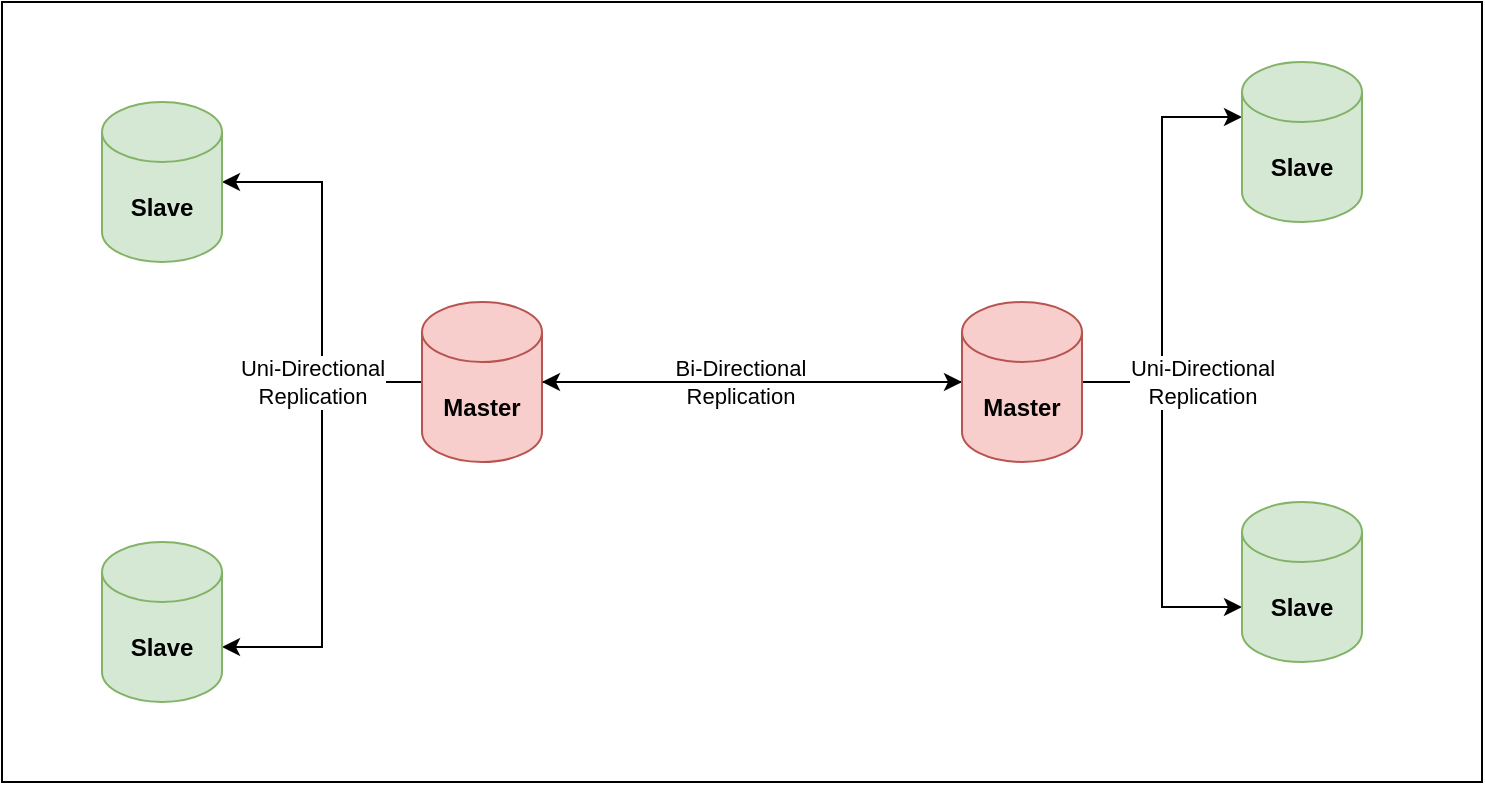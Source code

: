 <mxfile version="20.0.3" type="device"><diagram id="ogNPW0_8k-Xj5hhZRL0j" name="Page-1"><mxGraphModel dx="946" dy="486" grid="1" gridSize="10" guides="1" tooltips="1" connect="1" arrows="1" fold="1" page="1" pageScale="1" pageWidth="827" pageHeight="1169" math="0" shadow="0"><root><mxCell id="0"/><mxCell id="1" parent="0"/><mxCell id="mlVMmEU02T_YWOIqGgAS-7" style="edgeStyle=orthogonalEdgeStyle;rounded=0;orthogonalLoop=1;jettySize=auto;html=1;entryX=0;entryY=0.5;entryDx=0;entryDy=0;entryPerimeter=0;" edge="1" parent="1" source="mlVMmEU02T_YWOIqGgAS-1" target="mlVMmEU02T_YWOIqGgAS-2"><mxGeometry relative="1" as="geometry"/></mxCell><mxCell id="mlVMmEU02T_YWOIqGgAS-10" value="Bi-Directional &lt;br&gt;Replication" style="edgeLabel;html=1;align=center;verticalAlign=middle;resizable=0;points=[];" vertex="1" connectable="0" parent="mlVMmEU02T_YWOIqGgAS-7"><mxGeometry x="-0.283" y="3" relative="1" as="geometry"><mxPoint x="23" y="3" as="offset"/></mxGeometry></mxCell><mxCell id="mlVMmEU02T_YWOIqGgAS-16" style="edgeStyle=orthogonalEdgeStyle;rounded=0;orthogonalLoop=1;jettySize=auto;html=1;entryX=1;entryY=0.5;entryDx=0;entryDy=0;entryPerimeter=0;" edge="1" parent="1" source="mlVMmEU02T_YWOIqGgAS-1" target="mlVMmEU02T_YWOIqGgAS-14"><mxGeometry relative="1" as="geometry"/></mxCell><mxCell id="mlVMmEU02T_YWOIqGgAS-17" style="edgeStyle=orthogonalEdgeStyle;rounded=0;orthogonalLoop=1;jettySize=auto;html=1;entryX=1;entryY=0;entryDx=0;entryDy=52.5;entryPerimeter=0;" edge="1" parent="1" source="mlVMmEU02T_YWOIqGgAS-1" target="mlVMmEU02T_YWOIqGgAS-15"><mxGeometry relative="1" as="geometry"/></mxCell><mxCell id="mlVMmEU02T_YWOIqGgAS-23" value="Uni-Directional&lt;br&gt;Replication" style="edgeLabel;html=1;align=center;verticalAlign=middle;resizable=0;points=[];" vertex="1" connectable="0" parent="mlVMmEU02T_YWOIqGgAS-17"><mxGeometry x="-0.007" y="3" relative="1" as="geometry"><mxPoint x="-8" y="-66" as="offset"/></mxGeometry></mxCell><mxCell id="mlVMmEU02T_YWOIqGgAS-1" value="&lt;b&gt;Master&lt;/b&gt;" style="shape=cylinder3;whiteSpace=wrap;html=1;boundedLbl=1;backgroundOutline=1;size=15;fillColor=#f8cecc;strokeColor=#b85450;" vertex="1" parent="1"><mxGeometry x="270" y="170" width="60" height="80" as="geometry"/></mxCell><mxCell id="mlVMmEU02T_YWOIqGgAS-13" style="edgeStyle=orthogonalEdgeStyle;rounded=0;orthogonalLoop=1;jettySize=auto;html=1;entryX=1;entryY=0.5;entryDx=0;entryDy=0;entryPerimeter=0;" edge="1" parent="1" source="mlVMmEU02T_YWOIqGgAS-2" target="mlVMmEU02T_YWOIqGgAS-1"><mxGeometry relative="1" as="geometry"/></mxCell><mxCell id="mlVMmEU02T_YWOIqGgAS-20" style="edgeStyle=orthogonalEdgeStyle;rounded=0;orthogonalLoop=1;jettySize=auto;html=1;entryX=0;entryY=0;entryDx=0;entryDy=27.5;entryPerimeter=0;" edge="1" parent="1" source="mlVMmEU02T_YWOIqGgAS-2" target="mlVMmEU02T_YWOIqGgAS-18"><mxGeometry relative="1" as="geometry"/></mxCell><mxCell id="mlVMmEU02T_YWOIqGgAS-21" style="edgeStyle=orthogonalEdgeStyle;rounded=0;orthogonalLoop=1;jettySize=auto;html=1;entryX=0;entryY=0;entryDx=0;entryDy=52.5;entryPerimeter=0;" edge="1" parent="1" source="mlVMmEU02T_YWOIqGgAS-2" target="mlVMmEU02T_YWOIqGgAS-19"><mxGeometry relative="1" as="geometry"/></mxCell><mxCell id="mlVMmEU02T_YWOIqGgAS-24" value="Uni-Directional&lt;br&gt;Replication" style="edgeLabel;html=1;align=center;verticalAlign=middle;resizable=0;points=[];" vertex="1" connectable="0" parent="mlVMmEU02T_YWOIqGgAS-21"><mxGeometry x="-0.543" y="1" relative="1" as="geometry"><mxPoint x="19" y="-4" as="offset"/></mxGeometry></mxCell><mxCell id="mlVMmEU02T_YWOIqGgAS-2" value="&lt;b&gt;Master&lt;/b&gt;" style="shape=cylinder3;whiteSpace=wrap;html=1;boundedLbl=1;backgroundOutline=1;size=15;fillColor=#f8cecc;strokeColor=#b85450;" vertex="1" parent="1"><mxGeometry x="540" y="170" width="60" height="80" as="geometry"/></mxCell><mxCell id="mlVMmEU02T_YWOIqGgAS-14" value="&lt;b&gt;Slave&lt;/b&gt;" style="shape=cylinder3;whiteSpace=wrap;html=1;boundedLbl=1;backgroundOutline=1;size=15;fillColor=#d5e8d4;strokeColor=#82b366;" vertex="1" parent="1"><mxGeometry x="110" y="70" width="60" height="80" as="geometry"/></mxCell><mxCell id="mlVMmEU02T_YWOIqGgAS-15" value="&lt;b&gt;Slave&lt;/b&gt;" style="shape=cylinder3;whiteSpace=wrap;html=1;boundedLbl=1;backgroundOutline=1;size=15;fillColor=#d5e8d4;strokeColor=#82b366;" vertex="1" parent="1"><mxGeometry x="110" y="290" width="60" height="80" as="geometry"/></mxCell><mxCell id="mlVMmEU02T_YWOIqGgAS-18" value="&lt;b&gt;Slave&lt;/b&gt;" style="shape=cylinder3;whiteSpace=wrap;html=1;boundedLbl=1;backgroundOutline=1;size=15;fillColor=#d5e8d4;strokeColor=#82b366;" vertex="1" parent="1"><mxGeometry x="680" y="50" width="60" height="80" as="geometry"/></mxCell><mxCell id="mlVMmEU02T_YWOIqGgAS-19" value="&lt;b&gt;Slave&lt;/b&gt;" style="shape=cylinder3;whiteSpace=wrap;html=1;boundedLbl=1;backgroundOutline=1;size=15;fillColor=#d5e8d4;strokeColor=#82b366;" vertex="1" parent="1"><mxGeometry x="680" y="270" width="60" height="80" as="geometry"/></mxCell><mxCell id="mlVMmEU02T_YWOIqGgAS-25" value="" style="rounded=0;whiteSpace=wrap;html=1;fillColor=none;" vertex="1" parent="1"><mxGeometry x="60" y="20" width="740" height="390" as="geometry"/></mxCell></root></mxGraphModel></diagram></mxfile>